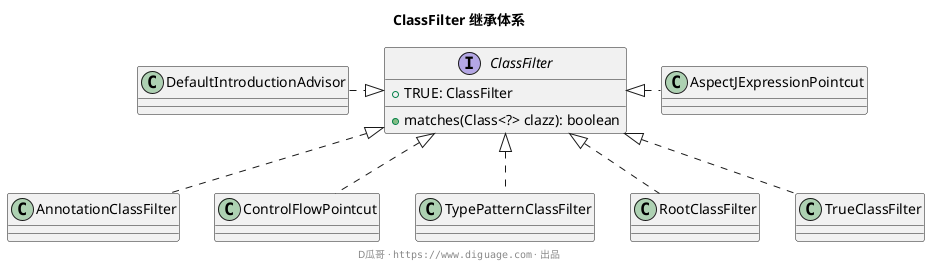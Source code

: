 @startuml
title **ClassFilter 继承体系**

interface ClassFilter {
    + TRUE: ClassFilter
    + matches(Class<?> clazz): boolean
}

class DefaultIntroductionAdvisor
DefaultIntroductionAdvisor .right.|> ClassFilter

class AspectJExpressionPointcut
AspectJExpressionPointcut .left.|> ClassFilter

class AnnotationClassFilter implements ClassFilter

class ControlFlowPointcut implements ClassFilter

class TypePatternClassFilter implements ClassFilter

class RootClassFilter implements ClassFilter

class TrueClassFilter implements ClassFilter


footer D瓜哥 · ""https://www.diguage.com"" · 出品
@enduml